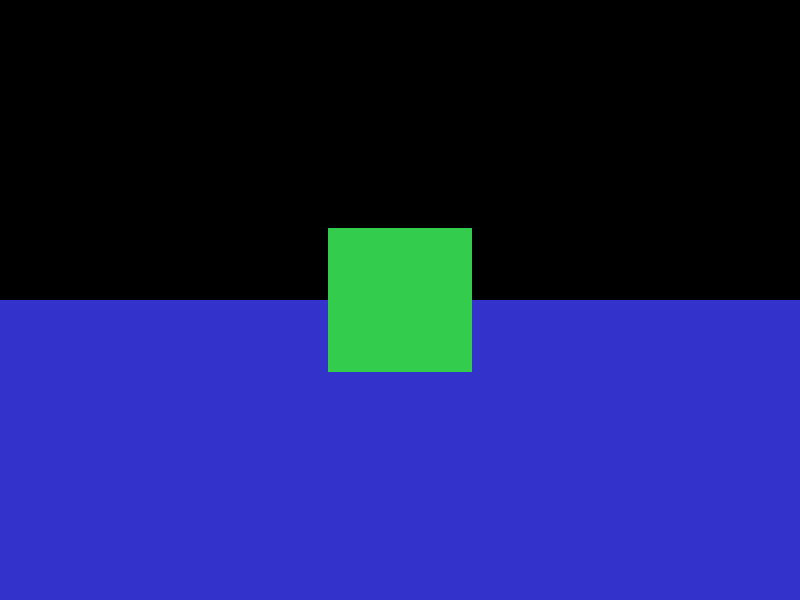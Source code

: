 
camera {
  location  <-14, 0, 0>
  up        <0,  1,  0>
  right     <0, 0,  1.3333>
  look_at   <0, 0, 0>
}

light_source {<-100, 0, 0> color rgb <1.5, 1.5, 1.5>}

box { <-1.5, -1.5, -1.5>, <1.5, 1.5, 1.5>
   pigment { color rgb <0.2, 0.8, 0.3> }
   finish { ambient 0.6 diffuse 0.4 }
}

plane {<0, 1, 0>, -4
      pigment {color rgb <0.2, 0.2, 0.8>}
      finish {ambient 0.4 diffuse 0.8}
}

